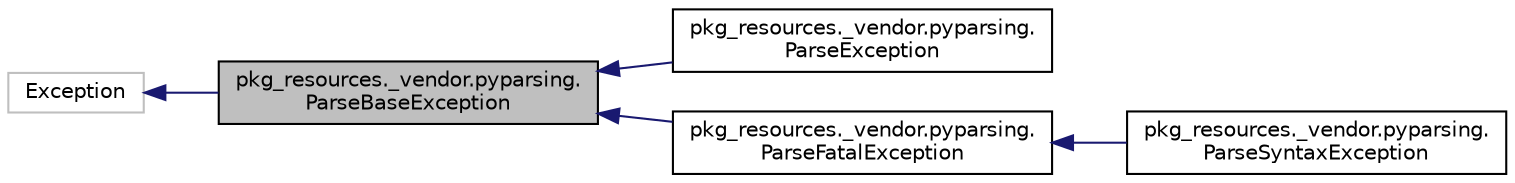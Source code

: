 digraph "pkg_resources._vendor.pyparsing.ParseBaseException"
{
 // LATEX_PDF_SIZE
  edge [fontname="Helvetica",fontsize="10",labelfontname="Helvetica",labelfontsize="10"];
  node [fontname="Helvetica",fontsize="10",shape=record];
  rankdir="LR";
  Node1 [label="pkg_resources._vendor.pyparsing.\lParseBaseException",height=0.2,width=0.4,color="black", fillcolor="grey75", style="filled", fontcolor="black",tooltip=" "];
  Node2 -> Node1 [dir="back",color="midnightblue",fontsize="10",style="solid"];
  Node2 [label="Exception",height=0.2,width=0.4,color="grey75", fillcolor="white", style="filled",tooltip=" "];
  Node1 -> Node3 [dir="back",color="midnightblue",fontsize="10",style="solid"];
  Node3 [label="pkg_resources._vendor.pyparsing.\lParseException",height=0.2,width=0.4,color="black", fillcolor="white", style="filled",URL="$classpkg__resources_1_1__vendor_1_1pyparsing_1_1ParseException.html",tooltip=" "];
  Node1 -> Node4 [dir="back",color="midnightblue",fontsize="10",style="solid"];
  Node4 [label="pkg_resources._vendor.pyparsing.\lParseFatalException",height=0.2,width=0.4,color="black", fillcolor="white", style="filled",URL="$classpkg__resources_1_1__vendor_1_1pyparsing_1_1ParseFatalException.html",tooltip=" "];
  Node4 -> Node5 [dir="back",color="midnightblue",fontsize="10",style="solid"];
  Node5 [label="pkg_resources._vendor.pyparsing.\lParseSyntaxException",height=0.2,width=0.4,color="black", fillcolor="white", style="filled",URL="$classpkg__resources_1_1__vendor_1_1pyparsing_1_1ParseSyntaxException.html",tooltip=" "];
}
